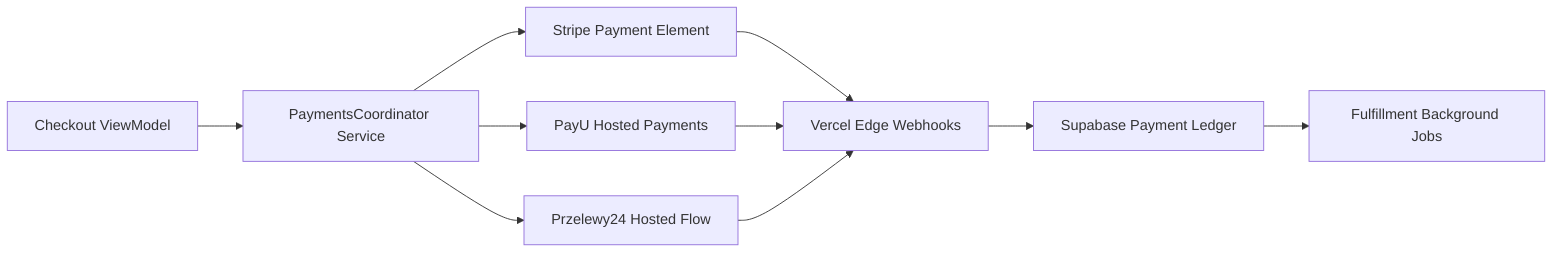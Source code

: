 flowchart LR
    CheckoutUI["Checkout ViewModel"] --> PaymentsCoordinator["PaymentsCoordinator Service"]
    PaymentsCoordinator --> Stripe["Stripe Payment Element"]
    PaymentsCoordinator --> PayU["PayU Hosted Payments"]
    PaymentsCoordinator --> P24["Przelewy24 Hosted Flow"]
    Stripe --> Webhooks["Vercel Edge Webhooks"]
    PayU --> Webhooks
    P24 --> Webhooks
    Webhooks --> SupabaseLedger["Supabase Payment Ledger"]
    SupabaseLedger --> FulfillmentJobs["Fulfillment Background Jobs"]